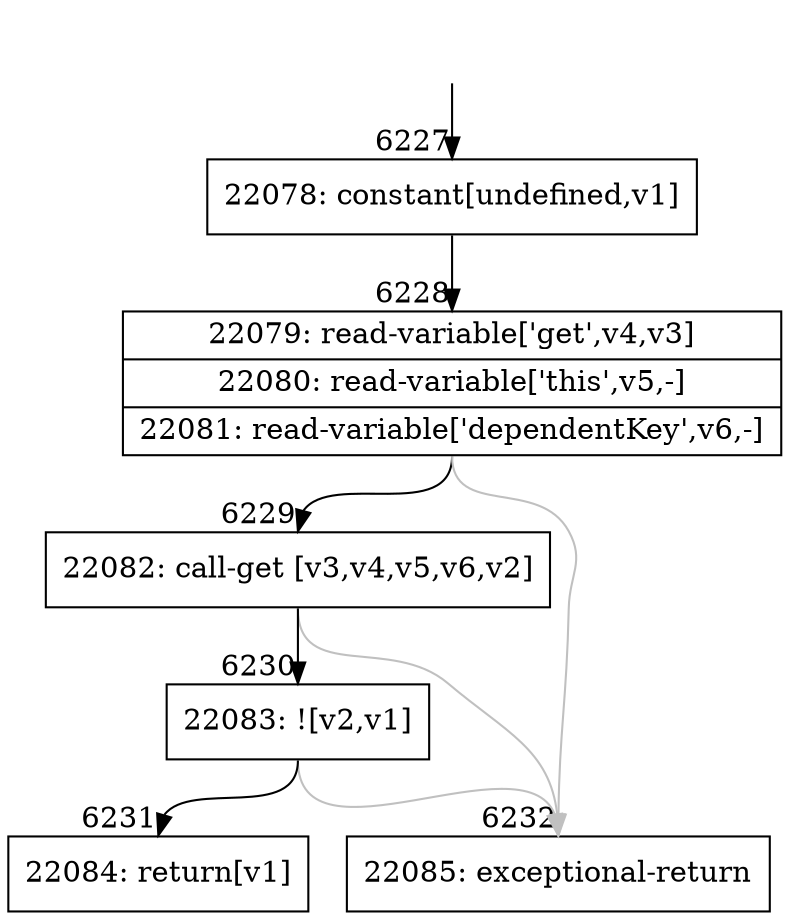 digraph {
rankdir="TD"
BB_entry506[shape=none,label=""];
BB_entry506 -> BB6227 [tailport=s, headport=n, headlabel="    6227"]
BB6227 [shape=record label="{22078: constant[undefined,v1]}" ] 
BB6227 -> BB6228 [tailport=s, headport=n, headlabel="      6228"]
BB6228 [shape=record label="{22079: read-variable['get',v4,v3]|22080: read-variable['this',v5,-]|22081: read-variable['dependentKey',v6,-]}" ] 
BB6228 -> BB6229 [tailport=s, headport=n, headlabel="      6229"]
BB6228 -> BB6232 [tailport=s, headport=n, color=gray, headlabel="      6232"]
BB6229 [shape=record label="{22082: call-get [v3,v4,v5,v6,v2]}" ] 
BB6229 -> BB6230 [tailport=s, headport=n, headlabel="      6230"]
BB6229 -> BB6232 [tailport=s, headport=n, color=gray]
BB6230 [shape=record label="{22083: ![v2,v1]}" ] 
BB6230 -> BB6231 [tailport=s, headport=n, headlabel="      6231"]
BB6230 -> BB6232 [tailport=s, headport=n, color=gray]
BB6231 [shape=record label="{22084: return[v1]}" ] 
BB6232 [shape=record label="{22085: exceptional-return}" ] 
//#$~ 11371
}
